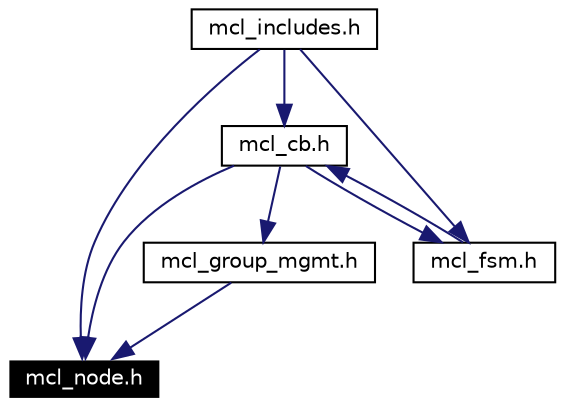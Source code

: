 digraph G
{
  edge [fontname="Helvetica",fontsize=10,labelfontname="Helvetica",labelfontsize=10];
  node [fontname="Helvetica",fontsize=10,shape=record];
  Node1383 [label="mcl_node.h",height=0.2,width=0.4,color="white", fillcolor="black", style="filled" fontcolor="white"];
  Node1384 -> Node1383 [color="midnightblue",fontsize=10,style="solid",fontname="Helvetica"];
  Node1384 [label="mcl_cb.h",height=0.2,width=0.4,color="black",URL="$mcl__cb_8h.html"];
  Node1385 -> Node1384 [color="midnightblue",fontsize=10,style="solid",fontname="Helvetica"];
  Node1385 [label="mcl_includes.h",height=0.2,width=0.4,color="black",URL="$mcl__includes_8h.html"];
  Node1411 -> Node1384 [color="midnightblue",fontsize=10,style="solid",fontname="Helvetica"];
  Node1411 [label="mcl_fsm.h",height=0.2,width=0.4,color="black",URL="$mcl__fsm_8h.html"];
  Node1384 -> Node1411 [color="midnightblue",fontsize=10,style="solid",fontname="Helvetica"];
  Node1385 -> Node1411 [color="midnightblue",fontsize=10,style="solid",fontname="Helvetica"];
  Node1412 -> Node1383 [color="midnightblue",fontsize=10,style="solid",fontname="Helvetica"];
  Node1412 [label="mcl_group_mgmt.h",height=0.2,width=0.4,color="black",URL="$mcl__group__mgmt_8h.html"];
  Node1384 -> Node1412 [color="midnightblue",fontsize=10,style="solid",fontname="Helvetica"];
  Node1385 -> Node1383 [color="midnightblue",fontsize=10,style="solid",fontname="Helvetica"];
}
